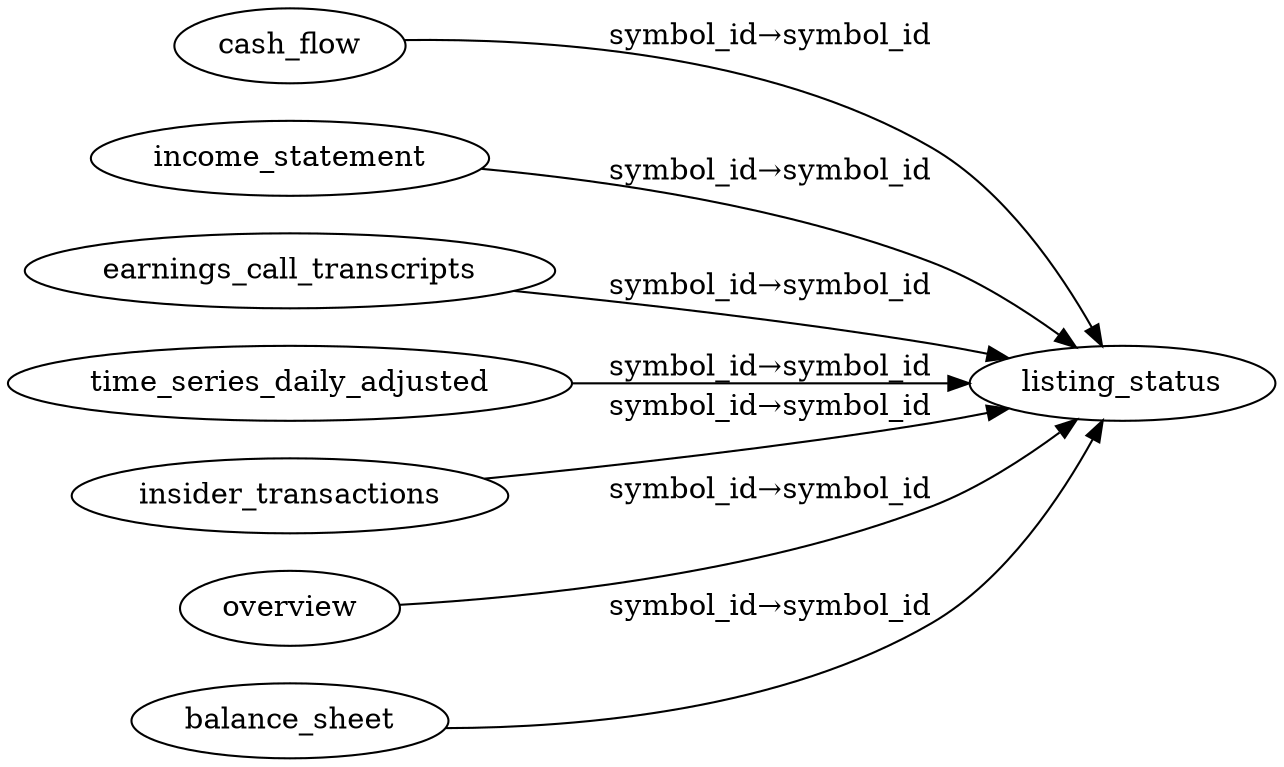 digraph ERD {
  rankdir=LR;
  "cash_flow" -> "listing_status" [label="symbol_id→symbol_id"];
  "income_statement" -> "listing_status" [label="symbol_id→symbol_id"];
  "earnings_call_transcripts" -> "listing_status" [label="symbol_id→symbol_id"];
  "time_series_daily_adjusted" -> "listing_status" [label="symbol_id→symbol_id"];
  "insider_transactions" -> "listing_status" [label="symbol_id→symbol_id"];
  "overview" -> "listing_status" [label="symbol_id→symbol_id"];
  "balance_sheet" -> "listing_status" [label="symbol_id→symbol_id"];
}